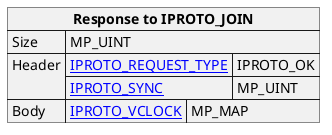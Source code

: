 @startuml

skinparam map {
    HyperlinkColor #0077FF
    FontColor #313131
    BorderColor #313131
    BackgroundColor transparent
}

json "**Response to IPROTO_JOIN**" as join_response {
    "Size": "MP_UINT",
    "Header": {
      "[[tarantool.io/en/doc/latest/dev_guide/internals/iproto/keys IPROTO_REQUEST_TYPE]]": "IPROTO_OK",
      "[[tarantool.io/en/doc/latest/dev_guide/internals/iproto/keys IPROTO_SYNC]]": "MP_UINT"
    },
    "Body": {
      "[[tarantool.io/en/doc/latest/dev_guide/internals/iproto/keys IPROTO_VCLOCK]]": "MP_MAP"
    }
}

@enduml
